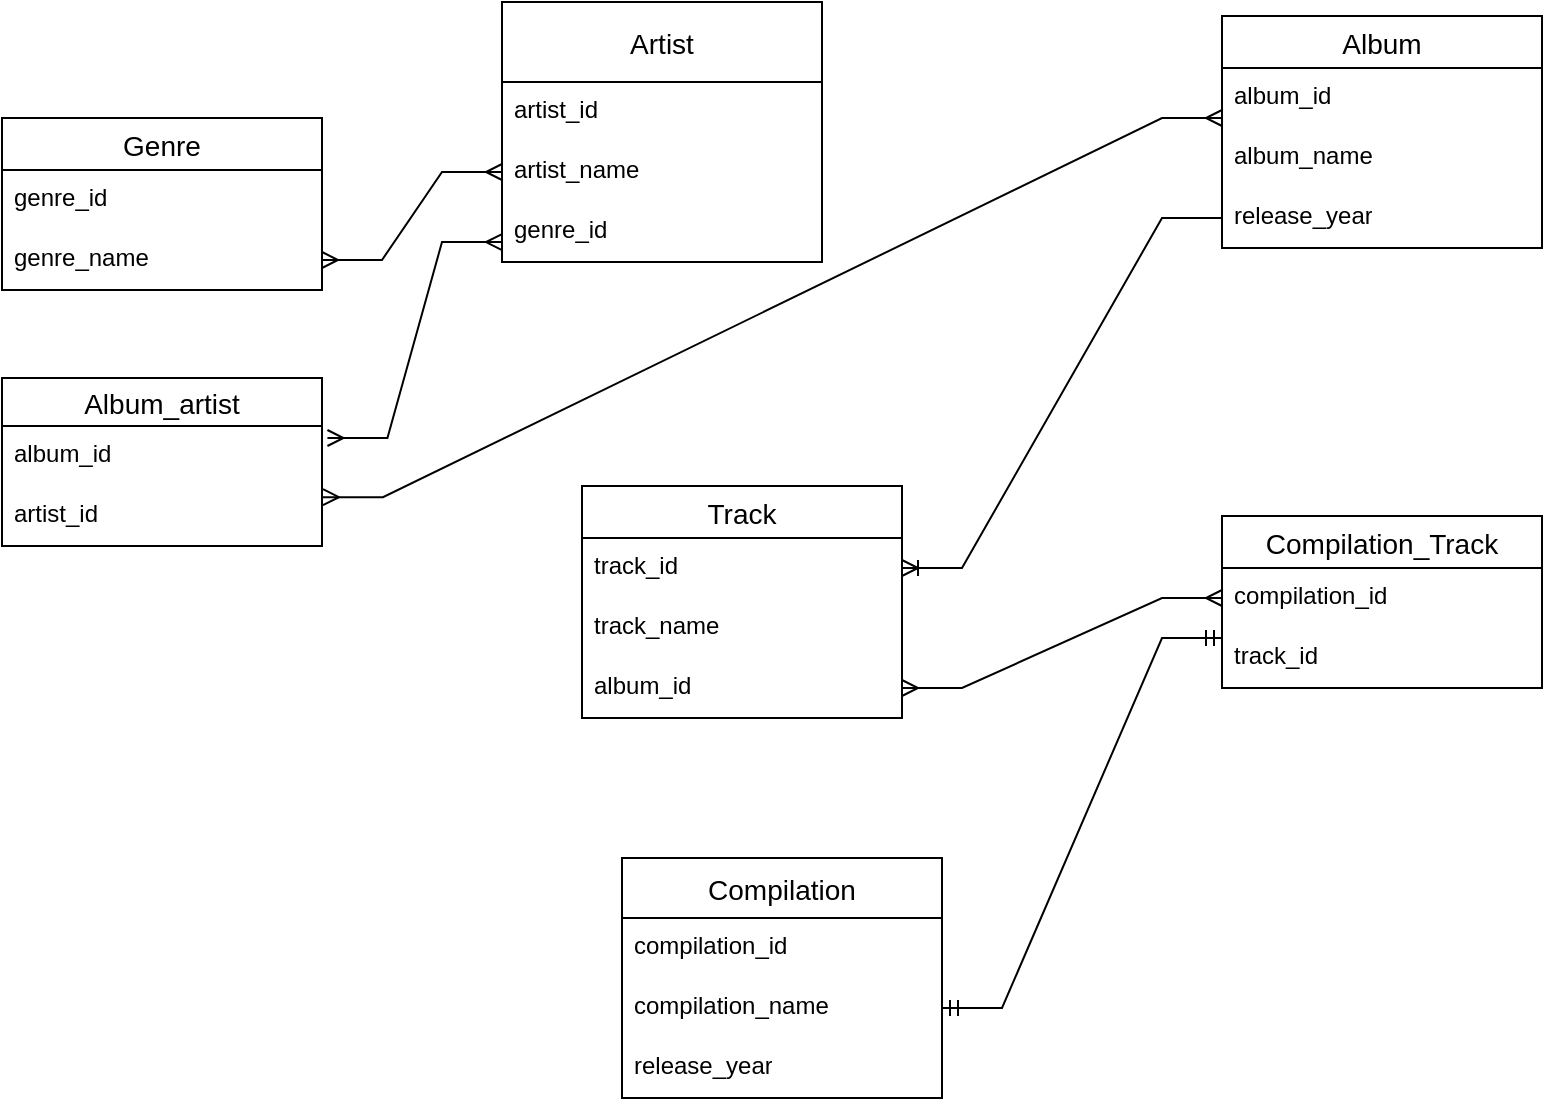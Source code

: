 <mxfile version="24.0.1" type="device">
  <diagram name="Страница — 1" id="CYhY2-MWqPJfl3e-x0X-">
    <mxGraphModel dx="1002" dy="543" grid="1" gridSize="10" guides="1" tooltips="1" connect="1" arrows="1" fold="1" page="1" pageScale="1" pageWidth="827" pageHeight="1169" math="0" shadow="0">
      <root>
        <mxCell id="0" />
        <mxCell id="1" parent="0" />
        <mxCell id="t10igADjgeN2IDUGT8hX-3" value="Genre" style="swimlane;fontStyle=0;childLayout=stackLayout;horizontal=1;startSize=26;horizontalStack=0;resizeParent=1;resizeParentMax=0;resizeLast=0;collapsible=1;marginBottom=0;align=center;fontSize=14;" vertex="1" parent="1">
          <mxGeometry x="20" y="70" width="160" height="86" as="geometry" />
        </mxCell>
        <mxCell id="t10igADjgeN2IDUGT8hX-5" value="genre_id" style="text;strokeColor=none;fillColor=none;spacingLeft=4;spacingRight=4;overflow=hidden;rotatable=0;points=[[0,0.5],[1,0.5]];portConstraint=eastwest;fontSize=12;whiteSpace=wrap;html=1;" vertex="1" parent="t10igADjgeN2IDUGT8hX-3">
          <mxGeometry y="26" width="160" height="30" as="geometry" />
        </mxCell>
        <mxCell id="t10igADjgeN2IDUGT8hX-6" value="genre_name" style="text;strokeColor=none;fillColor=none;spacingLeft=4;spacingRight=4;overflow=hidden;rotatable=0;points=[[0,0.5],[1,0.5]];portConstraint=eastwest;fontSize=12;whiteSpace=wrap;html=1;" vertex="1" parent="t10igADjgeN2IDUGT8hX-3">
          <mxGeometry y="56" width="160" height="30" as="geometry" />
        </mxCell>
        <mxCell id="t10igADjgeN2IDUGT8hX-7" value="Artist" style="swimlane;fontStyle=0;childLayout=stackLayout;horizontal=1;startSize=40;horizontalStack=0;resizeParent=1;resizeParentMax=0;resizeLast=0;collapsible=1;marginBottom=0;align=center;fontSize=14;" vertex="1" parent="1">
          <mxGeometry x="270" y="12" width="160" height="130" as="geometry" />
        </mxCell>
        <mxCell id="t10igADjgeN2IDUGT8hX-8" value="artist_id" style="text;strokeColor=none;fillColor=none;spacingLeft=4;spacingRight=4;overflow=hidden;rotatable=0;points=[[0,0.5],[1,0.5]];portConstraint=eastwest;fontSize=12;whiteSpace=wrap;html=1;" vertex="1" parent="t10igADjgeN2IDUGT8hX-7">
          <mxGeometry y="40" width="160" height="30" as="geometry" />
        </mxCell>
        <mxCell id="t10igADjgeN2IDUGT8hX-9" value="artist_name" style="text;strokeColor=none;fillColor=none;spacingLeft=4;spacingRight=4;overflow=hidden;rotatable=0;points=[[0,0.5],[1,0.5]];portConstraint=eastwest;fontSize=12;whiteSpace=wrap;html=1;" vertex="1" parent="t10igADjgeN2IDUGT8hX-7">
          <mxGeometry y="70" width="160" height="30" as="geometry" />
        </mxCell>
        <mxCell id="t10igADjgeN2IDUGT8hX-10" value="genre_id" style="text;strokeColor=none;fillColor=none;spacingLeft=4;spacingRight=4;overflow=hidden;rotatable=0;points=[[0,0.5],[1,0.5]];portConstraint=eastwest;fontSize=12;whiteSpace=wrap;html=1;" vertex="1" parent="t10igADjgeN2IDUGT8hX-7">
          <mxGeometry y="100" width="160" height="30" as="geometry" />
        </mxCell>
        <mxCell id="t10igADjgeN2IDUGT8hX-11" value="Album" style="swimlane;fontStyle=0;childLayout=stackLayout;horizontal=1;startSize=26;horizontalStack=0;resizeParent=1;resizeParentMax=0;resizeLast=0;collapsible=1;marginBottom=0;align=center;fontSize=14;" vertex="1" parent="1">
          <mxGeometry x="630" y="19" width="160" height="116" as="geometry" />
        </mxCell>
        <mxCell id="t10igADjgeN2IDUGT8hX-12" value="album_id" style="text;strokeColor=none;fillColor=none;spacingLeft=4;spacingRight=4;overflow=hidden;rotatable=0;points=[[0,0.5],[1,0.5]];portConstraint=eastwest;fontSize=12;whiteSpace=wrap;html=1;" vertex="1" parent="t10igADjgeN2IDUGT8hX-11">
          <mxGeometry y="26" width="160" height="30" as="geometry" />
        </mxCell>
        <mxCell id="t10igADjgeN2IDUGT8hX-13" value="album_name" style="text;strokeColor=none;fillColor=none;spacingLeft=4;spacingRight=4;overflow=hidden;rotatable=0;points=[[0,0.5],[1,0.5]];portConstraint=eastwest;fontSize=12;whiteSpace=wrap;html=1;" vertex="1" parent="t10igADjgeN2IDUGT8hX-11">
          <mxGeometry y="56" width="160" height="30" as="geometry" />
        </mxCell>
        <mxCell id="t10igADjgeN2IDUGT8hX-14" value="release_year" style="text;strokeColor=none;fillColor=none;spacingLeft=4;spacingRight=4;overflow=hidden;rotatable=0;points=[[0,0.5],[1,0.5]];portConstraint=eastwest;fontSize=12;whiteSpace=wrap;html=1;" vertex="1" parent="t10igADjgeN2IDUGT8hX-11">
          <mxGeometry y="86" width="160" height="30" as="geometry" />
        </mxCell>
        <mxCell id="t10igADjgeN2IDUGT8hX-19" value="Album_artist" style="swimlane;fontStyle=0;childLayout=stackLayout;horizontal=1;startSize=24;horizontalStack=0;resizeParent=1;resizeParentMax=0;resizeLast=0;collapsible=1;marginBottom=0;align=center;fontSize=14;" vertex="1" parent="1">
          <mxGeometry x="20" y="200" width="160" height="84" as="geometry" />
        </mxCell>
        <mxCell id="t10igADjgeN2IDUGT8hX-20" value="album_id" style="text;strokeColor=none;fillColor=none;spacingLeft=4;spacingRight=4;overflow=hidden;rotatable=0;points=[[0,0.5],[1,0.5]];portConstraint=eastwest;fontSize=12;whiteSpace=wrap;html=1;" vertex="1" parent="t10igADjgeN2IDUGT8hX-19">
          <mxGeometry y="24" width="160" height="30" as="geometry" />
        </mxCell>
        <mxCell id="t10igADjgeN2IDUGT8hX-21" value="artist_id" style="text;strokeColor=none;fillColor=none;spacingLeft=4;spacingRight=4;overflow=hidden;rotatable=0;points=[[0,0.5],[1,0.5]];portConstraint=eastwest;fontSize=12;whiteSpace=wrap;html=1;" vertex="1" parent="t10igADjgeN2IDUGT8hX-19">
          <mxGeometry y="54" width="160" height="30" as="geometry" />
        </mxCell>
        <mxCell id="t10igADjgeN2IDUGT8hX-23" value="Compilation" style="swimlane;fontStyle=0;childLayout=stackLayout;horizontal=1;startSize=30;horizontalStack=0;resizeParent=1;resizeParentMax=0;resizeLast=0;collapsible=1;marginBottom=0;align=center;fontSize=14;" vertex="1" parent="1">
          <mxGeometry x="330" y="440" width="160" height="120" as="geometry" />
        </mxCell>
        <mxCell id="t10igADjgeN2IDUGT8hX-24" value="compilation_id" style="text;strokeColor=none;fillColor=none;spacingLeft=4;spacingRight=4;overflow=hidden;rotatable=0;points=[[0,0.5],[1,0.5]];portConstraint=eastwest;fontSize=12;whiteSpace=wrap;html=1;" vertex="1" parent="t10igADjgeN2IDUGT8hX-23">
          <mxGeometry y="30" width="160" height="30" as="geometry" />
        </mxCell>
        <mxCell id="t10igADjgeN2IDUGT8hX-25" value="compilation_name" style="text;strokeColor=none;fillColor=none;spacingLeft=4;spacingRight=4;overflow=hidden;rotatable=0;points=[[0,0.5],[1,0.5]];portConstraint=eastwest;fontSize=12;whiteSpace=wrap;html=1;" vertex="1" parent="t10igADjgeN2IDUGT8hX-23">
          <mxGeometry y="60" width="160" height="30" as="geometry" />
        </mxCell>
        <mxCell id="t10igADjgeN2IDUGT8hX-26" value="release_year" style="text;strokeColor=none;fillColor=none;spacingLeft=4;spacingRight=4;overflow=hidden;rotatable=0;points=[[0,0.5],[1,0.5]];portConstraint=eastwest;fontSize=12;whiteSpace=wrap;html=1;" vertex="1" parent="t10igADjgeN2IDUGT8hX-23">
          <mxGeometry y="90" width="160" height="30" as="geometry" />
        </mxCell>
        <mxCell id="t10igADjgeN2IDUGT8hX-35" value="Track" style="swimlane;fontStyle=0;childLayout=stackLayout;horizontal=1;startSize=26;horizontalStack=0;resizeParent=1;resizeParentMax=0;resizeLast=0;collapsible=1;marginBottom=0;align=center;fontSize=14;" vertex="1" parent="1">
          <mxGeometry x="310" y="254" width="160" height="116" as="geometry" />
        </mxCell>
        <mxCell id="t10igADjgeN2IDUGT8hX-36" value="track_id" style="text;strokeColor=none;fillColor=none;spacingLeft=4;spacingRight=4;overflow=hidden;rotatable=0;points=[[0,0.5],[1,0.5]];portConstraint=eastwest;fontSize=12;whiteSpace=wrap;html=1;" vertex="1" parent="t10igADjgeN2IDUGT8hX-35">
          <mxGeometry y="26" width="160" height="30" as="geometry" />
        </mxCell>
        <mxCell id="t10igADjgeN2IDUGT8hX-37" value="track_name" style="text;strokeColor=none;fillColor=none;spacingLeft=4;spacingRight=4;overflow=hidden;rotatable=0;points=[[0,0.5],[1,0.5]];portConstraint=eastwest;fontSize=12;whiteSpace=wrap;html=1;" vertex="1" parent="t10igADjgeN2IDUGT8hX-35">
          <mxGeometry y="56" width="160" height="30" as="geometry" />
        </mxCell>
        <mxCell id="t10igADjgeN2IDUGT8hX-38" value="album_id" style="text;strokeColor=none;fillColor=none;spacingLeft=4;spacingRight=4;overflow=hidden;rotatable=0;points=[[0,0.5],[1,0.5]];portConstraint=eastwest;fontSize=12;whiteSpace=wrap;html=1;" vertex="1" parent="t10igADjgeN2IDUGT8hX-35">
          <mxGeometry y="86" width="160" height="30" as="geometry" />
        </mxCell>
        <mxCell id="t10igADjgeN2IDUGT8hX-39" value="Compilation_Track" style="swimlane;fontStyle=0;childLayout=stackLayout;horizontal=1;startSize=26;horizontalStack=0;resizeParent=1;resizeParentMax=0;resizeLast=0;collapsible=1;marginBottom=0;align=center;fontSize=14;" vertex="1" parent="1">
          <mxGeometry x="630" y="269" width="160" height="86" as="geometry" />
        </mxCell>
        <mxCell id="t10igADjgeN2IDUGT8hX-40" value="compilation_id" style="text;strokeColor=none;fillColor=none;spacingLeft=4;spacingRight=4;overflow=hidden;rotatable=0;points=[[0,0.5],[1,0.5]];portConstraint=eastwest;fontSize=12;whiteSpace=wrap;html=1;" vertex="1" parent="t10igADjgeN2IDUGT8hX-39">
          <mxGeometry y="26" width="160" height="30" as="geometry" />
        </mxCell>
        <mxCell id="t10igADjgeN2IDUGT8hX-41" value="track_id" style="text;strokeColor=none;fillColor=none;spacingLeft=4;spacingRight=4;overflow=hidden;rotatable=0;points=[[0,0.5],[1,0.5]];portConstraint=eastwest;fontSize=12;whiteSpace=wrap;html=1;" vertex="1" parent="t10igADjgeN2IDUGT8hX-39">
          <mxGeometry y="56" width="160" height="30" as="geometry" />
        </mxCell>
        <mxCell id="t10igADjgeN2IDUGT8hX-46" value="" style="edgeStyle=entityRelationEdgeStyle;fontSize=12;html=1;endArrow=ERoneToMany;rounded=0;exitX=0;exitY=0.5;exitDx=0;exitDy=0;" edge="1" parent="1" source="t10igADjgeN2IDUGT8hX-14" target="t10igADjgeN2IDUGT8hX-36">
          <mxGeometry width="100" height="100" relative="1" as="geometry">
            <mxPoint x="820" y="150" as="sourcePoint" />
            <mxPoint x="460" y="230" as="targetPoint" />
          </mxGeometry>
        </mxCell>
        <mxCell id="t10igADjgeN2IDUGT8hX-47" value="" style="edgeStyle=entityRelationEdgeStyle;fontSize=12;html=1;endArrow=ERmandOne;startArrow=ERmandOne;rounded=0;exitX=1;exitY=0.5;exitDx=0;exitDy=0;" edge="1" parent="1">
          <mxGeometry width="100" height="100" relative="1" as="geometry">
            <mxPoint x="490" y="515" as="sourcePoint" />
            <mxPoint x="630" y="330" as="targetPoint" />
            <Array as="points">
              <mxPoint x="540" y="460" />
            </Array>
          </mxGeometry>
        </mxCell>
        <mxCell id="t10igADjgeN2IDUGT8hX-50" value="" style="edgeStyle=entityRelationEdgeStyle;fontSize=12;html=1;endArrow=ERmany;startArrow=ERmany;rounded=0;exitX=1;exitY=0.5;exitDx=0;exitDy=0;entryX=0;entryY=0.5;entryDx=0;entryDy=0;" edge="1" parent="1" source="t10igADjgeN2IDUGT8hX-6" target="t10igADjgeN2IDUGT8hX-9">
          <mxGeometry width="100" height="100" relative="1" as="geometry">
            <mxPoint x="160" y="210" as="sourcePoint" />
            <mxPoint x="260" y="110" as="targetPoint" />
          </mxGeometry>
        </mxCell>
        <mxCell id="t10igADjgeN2IDUGT8hX-53" value="" style="edgeStyle=entityRelationEdgeStyle;fontSize=12;html=1;endArrow=ERmany;startArrow=ERmany;rounded=0;exitX=1;exitY=0.5;exitDx=0;exitDy=0;entryX=0;entryY=0.5;entryDx=0;entryDy=0;" edge="1" parent="1" source="t10igADjgeN2IDUGT8hX-38" target="t10igADjgeN2IDUGT8hX-40">
          <mxGeometry width="100" height="100" relative="1" as="geometry">
            <mxPoint x="360" y="330" as="sourcePoint" />
            <mxPoint x="490" y="240" as="targetPoint" />
            <Array as="points">
              <mxPoint x="460" y="300" />
              <mxPoint x="450" y="280" />
            </Array>
          </mxGeometry>
        </mxCell>
        <mxCell id="t10igADjgeN2IDUGT8hX-54" value="" style="edgeStyle=entityRelationEdgeStyle;fontSize=12;html=1;endArrow=ERmany;startArrow=ERmany;rounded=0;entryX=0;entryY=0.667;entryDx=0;entryDy=0;entryPerimeter=0;exitX=1.017;exitY=0.2;exitDx=0;exitDy=0;exitPerimeter=0;" edge="1" parent="1" source="t10igADjgeN2IDUGT8hX-20" target="t10igADjgeN2IDUGT8hX-10">
          <mxGeometry width="100" height="100" relative="1" as="geometry">
            <mxPoint x="180" y="260" as="sourcePoint" />
            <mxPoint x="250" y="160" as="targetPoint" />
            <Array as="points">
              <mxPoint x="120" y="190" />
            </Array>
          </mxGeometry>
        </mxCell>
        <mxCell id="t10igADjgeN2IDUGT8hX-55" value="" style="edgeStyle=entityRelationEdgeStyle;fontSize=12;html=1;endArrow=ERmany;startArrow=ERmany;rounded=0;exitX=1.003;exitY=0.187;exitDx=0;exitDy=0;exitPerimeter=0;" edge="1" parent="1" source="t10igADjgeN2IDUGT8hX-21">
          <mxGeometry width="100" height="100" relative="1" as="geometry">
            <mxPoint x="530" y="170" as="sourcePoint" />
            <mxPoint x="630" y="70" as="targetPoint" />
          </mxGeometry>
        </mxCell>
      </root>
    </mxGraphModel>
  </diagram>
</mxfile>
